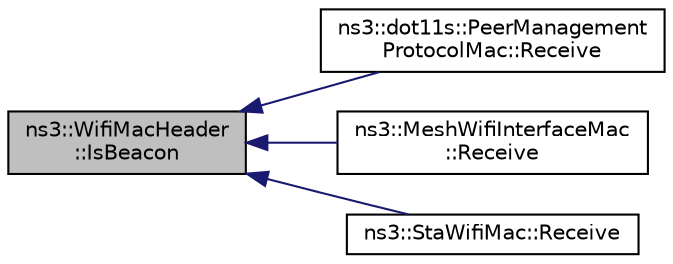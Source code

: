 digraph "ns3::WifiMacHeader::IsBeacon"
{
  edge [fontname="Helvetica",fontsize="10",labelfontname="Helvetica",labelfontsize="10"];
  node [fontname="Helvetica",fontsize="10",shape=record];
  rankdir="LR";
  Node1 [label="ns3::WifiMacHeader\l::IsBeacon",height=0.2,width=0.4,color="black", fillcolor="grey75", style="filled", fontcolor="black"];
  Node1 -> Node2 [dir="back",color="midnightblue",fontsize="10",style="solid"];
  Node2 [label="ns3::dot11s::PeerManagement\lProtocolMac::Receive",height=0.2,width=0.4,color="black", fillcolor="white", style="filled",URL="$dd/df9/classns3_1_1dot11s_1_1PeerManagementProtocolMac.html#a2c235d74f54dc4f10d0bb6454f27a421"];
  Node1 -> Node3 [dir="back",color="midnightblue",fontsize="10",style="solid"];
  Node3 [label="ns3::MeshWifiInterfaceMac\l::Receive",height=0.2,width=0.4,color="black", fillcolor="white", style="filled",URL="$d0/dd8/classns3_1_1MeshWifiInterfaceMac.html#a94acc69d8deb51faba4875f9df00b8c1",tooltip="Frame receive handler. "];
  Node1 -> Node4 [dir="back",color="midnightblue",fontsize="10",style="solid"];
  Node4 [label="ns3::StaWifiMac::Receive",height=0.2,width=0.4,color="black", fillcolor="white", style="filled",URL="$de/dbf/classns3_1_1StaWifiMac.html#ac11352c9502acc4b612224fc172c28f8"];
}
